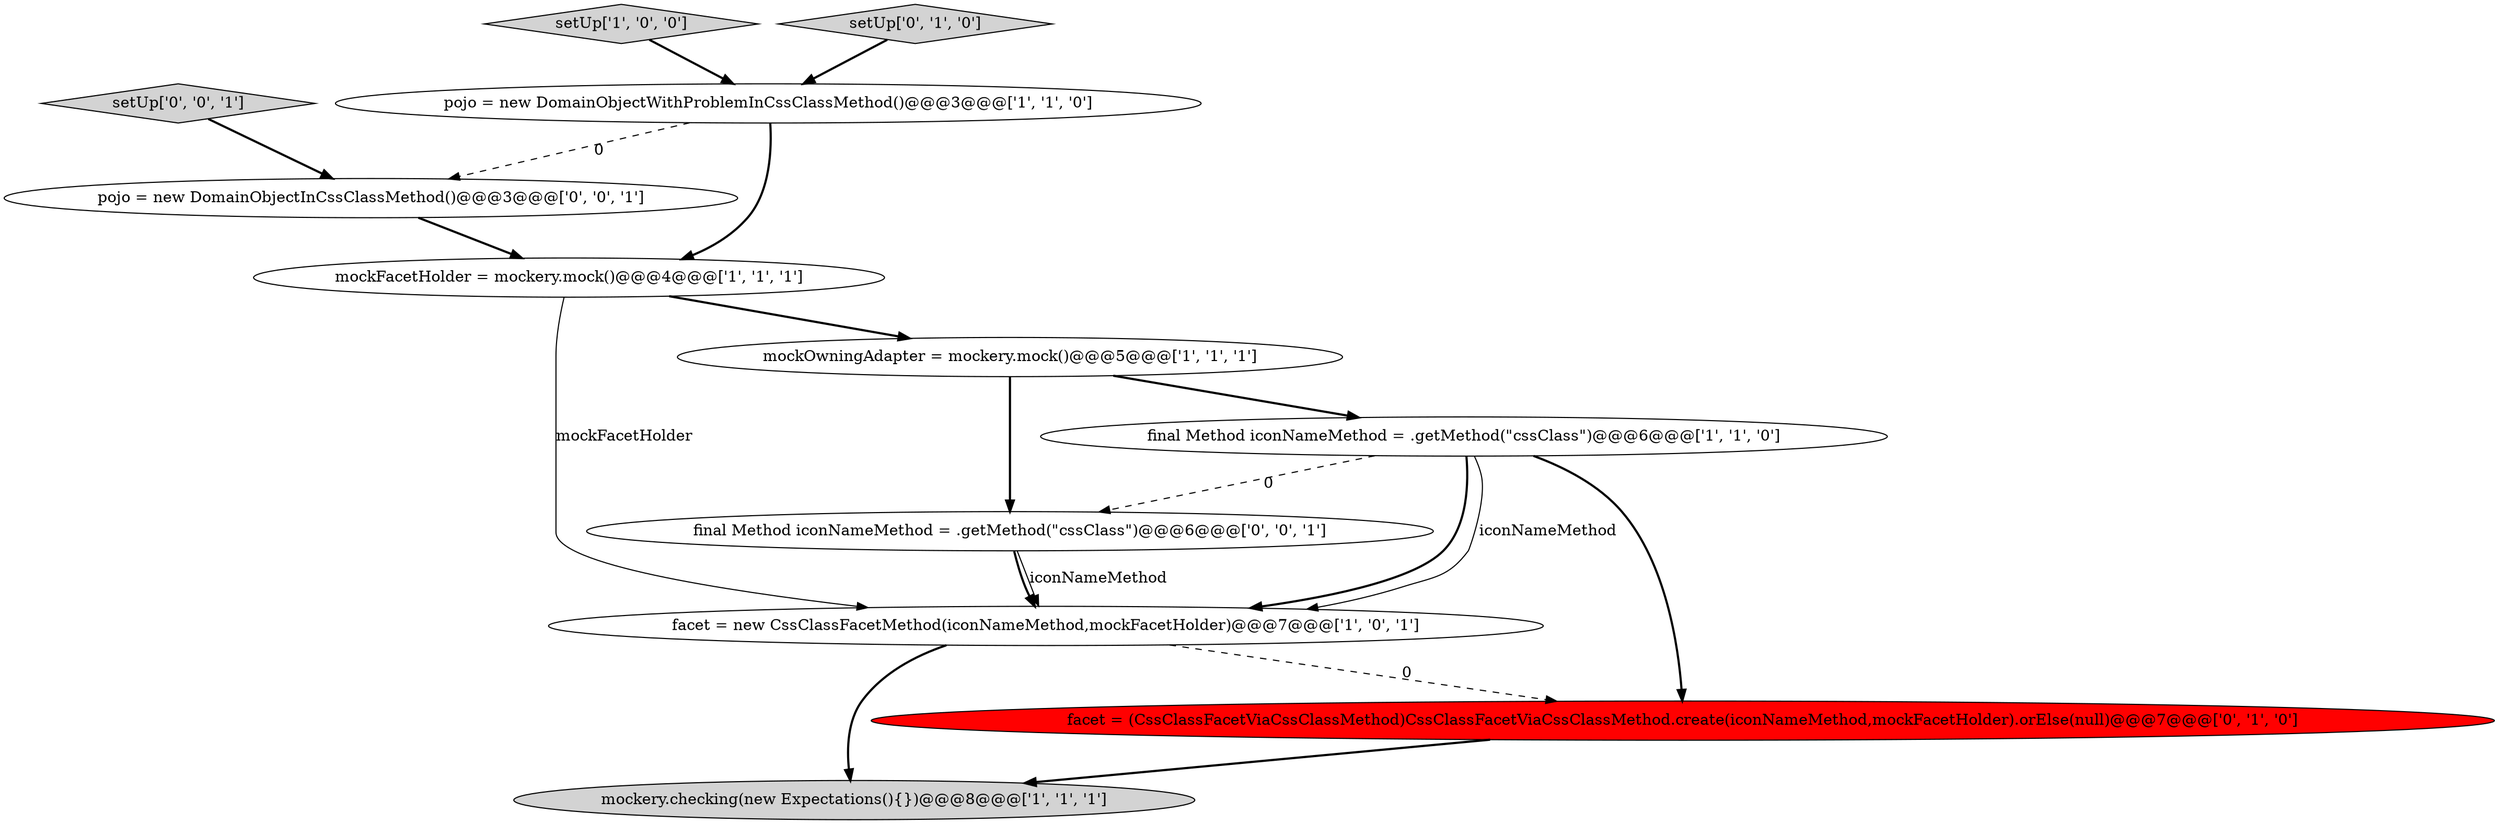 digraph {
5 [style = filled, label = "mockery.checking(new Expectations(){})@@@8@@@['1', '1', '1']", fillcolor = lightgray, shape = ellipse image = "AAA0AAABBB1BBB"];
6 [style = filled, label = "pojo = new DomainObjectWithProblemInCssClassMethod()@@@3@@@['1', '1', '0']", fillcolor = white, shape = ellipse image = "AAA0AAABBB1BBB"];
2 [style = filled, label = "setUp['1', '0', '0']", fillcolor = lightgray, shape = diamond image = "AAA0AAABBB1BBB"];
3 [style = filled, label = "facet = new CssClassFacetMethod(iconNameMethod,mockFacetHolder)@@@7@@@['1', '0', '1']", fillcolor = white, shape = ellipse image = "AAA0AAABBB1BBB"];
4 [style = filled, label = "mockFacetHolder = mockery.mock()@@@4@@@['1', '1', '1']", fillcolor = white, shape = ellipse image = "AAA0AAABBB1BBB"];
10 [style = filled, label = "setUp['0', '0', '1']", fillcolor = lightgray, shape = diamond image = "AAA0AAABBB3BBB"];
11 [style = filled, label = "final Method iconNameMethod = .getMethod(\"cssClass\")@@@6@@@['0', '0', '1']", fillcolor = white, shape = ellipse image = "AAA0AAABBB3BBB"];
7 [style = filled, label = "facet = (CssClassFacetViaCssClassMethod)CssClassFacetViaCssClassMethod.create(iconNameMethod,mockFacetHolder).orElse(null)@@@7@@@['0', '1', '0']", fillcolor = red, shape = ellipse image = "AAA1AAABBB2BBB"];
8 [style = filled, label = "setUp['0', '1', '0']", fillcolor = lightgray, shape = diamond image = "AAA0AAABBB2BBB"];
0 [style = filled, label = "mockOwningAdapter = mockery.mock()@@@5@@@['1', '1', '1']", fillcolor = white, shape = ellipse image = "AAA0AAABBB1BBB"];
1 [style = filled, label = "final Method iconNameMethod = .getMethod(\"cssClass\")@@@6@@@['1', '1', '0']", fillcolor = white, shape = ellipse image = "AAA0AAABBB1BBB"];
9 [style = filled, label = "pojo = new DomainObjectInCssClassMethod()@@@3@@@['0', '0', '1']", fillcolor = white, shape = ellipse image = "AAA0AAABBB3BBB"];
1->3 [style = bold, label=""];
6->4 [style = bold, label=""];
0->11 [style = bold, label=""];
3->5 [style = bold, label=""];
7->5 [style = bold, label=""];
8->6 [style = bold, label=""];
10->9 [style = bold, label=""];
11->3 [style = bold, label=""];
1->3 [style = solid, label="iconNameMethod"];
4->3 [style = solid, label="mockFacetHolder"];
1->7 [style = bold, label=""];
0->1 [style = bold, label=""];
2->6 [style = bold, label=""];
11->3 [style = solid, label="iconNameMethod"];
3->7 [style = dashed, label="0"];
1->11 [style = dashed, label="0"];
9->4 [style = bold, label=""];
4->0 [style = bold, label=""];
6->9 [style = dashed, label="0"];
}
